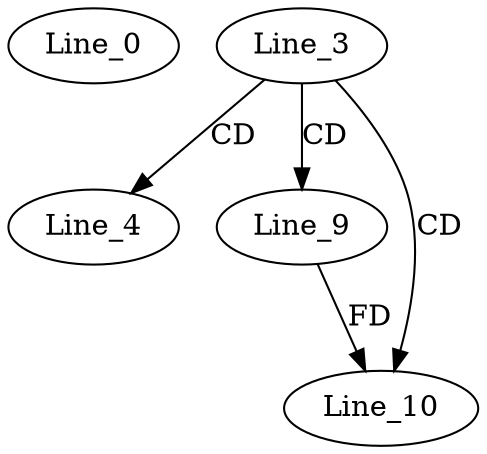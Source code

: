 digraph G {
  Line_0;
  Line_3;
  Line_4;
  Line_9;
  Line_10;
  Line_10;
  Line_3 -> Line_4 [ label="CD" ];
  Line_3 -> Line_9 [ label="CD" ];
  Line_3 -> Line_10 [ label="CD" ];
  Line_9 -> Line_10 [ label="FD" ];
}
